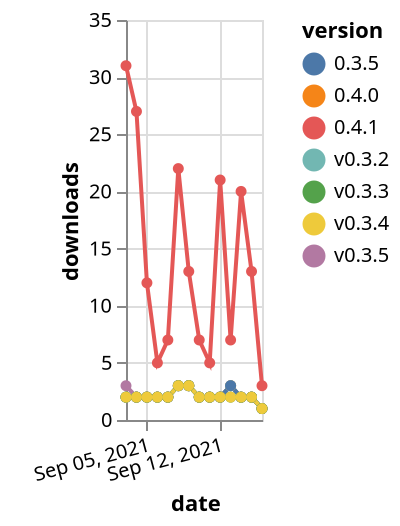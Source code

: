 {"$schema": "https://vega.github.io/schema/vega-lite/v5.json", "description": "A simple bar chart with embedded data.", "data": {"values": [{"date": "2021-09-03", "total": 1671, "delta": 3, "version": "v0.3.5"}, {"date": "2021-09-04", "total": 1673, "delta": 2, "version": "v0.3.5"}, {"date": "2021-09-05", "total": 1675, "delta": 2, "version": "v0.3.5"}, {"date": "2021-09-06", "total": 1677, "delta": 2, "version": "v0.3.5"}, {"date": "2021-09-07", "total": 1679, "delta": 2, "version": "v0.3.5"}, {"date": "2021-09-08", "total": 1682, "delta": 3, "version": "v0.3.5"}, {"date": "2021-09-09", "total": 1685, "delta": 3, "version": "v0.3.5"}, {"date": "2021-09-10", "total": 1687, "delta": 2, "version": "v0.3.5"}, {"date": "2021-09-11", "total": 1689, "delta": 2, "version": "v0.3.5"}, {"date": "2021-09-12", "total": 1691, "delta": 2, "version": "v0.3.5"}, {"date": "2021-09-13", "total": 1694, "delta": 3, "version": "v0.3.5"}, {"date": "2021-09-14", "total": 1696, "delta": 2, "version": "v0.3.5"}, {"date": "2021-09-15", "total": 1698, "delta": 2, "version": "v0.3.5"}, {"date": "2021-09-16", "total": 1699, "delta": 1, "version": "v0.3.5"}, {"date": "2021-09-03", "total": 1382, "delta": 2, "version": "0.4.0"}, {"date": "2021-09-04", "total": 1384, "delta": 2, "version": "0.4.0"}, {"date": "2021-09-05", "total": 1386, "delta": 2, "version": "0.4.0"}, {"date": "2021-09-06", "total": 1388, "delta": 2, "version": "0.4.0"}, {"date": "2021-09-07", "total": 1390, "delta": 2, "version": "0.4.0"}, {"date": "2021-09-08", "total": 1393, "delta": 3, "version": "0.4.0"}, {"date": "2021-09-09", "total": 1396, "delta": 3, "version": "0.4.0"}, {"date": "2021-09-10", "total": 1398, "delta": 2, "version": "0.4.0"}, {"date": "2021-09-11", "total": 1400, "delta": 2, "version": "0.4.0"}, {"date": "2021-09-12", "total": 1402, "delta": 2, "version": "0.4.0"}, {"date": "2021-09-13", "total": 1405, "delta": 3, "version": "0.4.0"}, {"date": "2021-09-14", "total": 1407, "delta": 2, "version": "0.4.0"}, {"date": "2021-09-15", "total": 1409, "delta": 2, "version": "0.4.0"}, {"date": "2021-09-16", "total": 1410, "delta": 1, "version": "0.4.0"}, {"date": "2021-09-03", "total": 1983, "delta": 2, "version": "v0.3.2"}, {"date": "2021-09-04", "total": 1985, "delta": 2, "version": "v0.3.2"}, {"date": "2021-09-05", "total": 1987, "delta": 2, "version": "v0.3.2"}, {"date": "2021-09-06", "total": 1989, "delta": 2, "version": "v0.3.2"}, {"date": "2021-09-07", "total": 1991, "delta": 2, "version": "v0.3.2"}, {"date": "2021-09-08", "total": 1994, "delta": 3, "version": "v0.3.2"}, {"date": "2021-09-09", "total": 1997, "delta": 3, "version": "v0.3.2"}, {"date": "2021-09-10", "total": 1999, "delta": 2, "version": "v0.3.2"}, {"date": "2021-09-11", "total": 2001, "delta": 2, "version": "v0.3.2"}, {"date": "2021-09-12", "total": 2003, "delta": 2, "version": "v0.3.2"}, {"date": "2021-09-13", "total": 2006, "delta": 3, "version": "v0.3.2"}, {"date": "2021-09-14", "total": 2008, "delta": 2, "version": "v0.3.2"}, {"date": "2021-09-15", "total": 2010, "delta": 2, "version": "v0.3.2"}, {"date": "2021-09-16", "total": 2011, "delta": 1, "version": "v0.3.2"}, {"date": "2021-09-03", "total": 1355, "delta": 2, "version": "0.3.5"}, {"date": "2021-09-04", "total": 1357, "delta": 2, "version": "0.3.5"}, {"date": "2021-09-05", "total": 1359, "delta": 2, "version": "0.3.5"}, {"date": "2021-09-06", "total": 1361, "delta": 2, "version": "0.3.5"}, {"date": "2021-09-07", "total": 1363, "delta": 2, "version": "0.3.5"}, {"date": "2021-09-08", "total": 1366, "delta": 3, "version": "0.3.5"}, {"date": "2021-09-09", "total": 1369, "delta": 3, "version": "0.3.5"}, {"date": "2021-09-10", "total": 1371, "delta": 2, "version": "0.3.5"}, {"date": "2021-09-11", "total": 1373, "delta": 2, "version": "0.3.5"}, {"date": "2021-09-12", "total": 1375, "delta": 2, "version": "0.3.5"}, {"date": "2021-09-13", "total": 1378, "delta": 3, "version": "0.3.5"}, {"date": "2021-09-14", "total": 1380, "delta": 2, "version": "0.3.5"}, {"date": "2021-09-15", "total": 1382, "delta": 2, "version": "0.3.5"}, {"date": "2021-09-16", "total": 1383, "delta": 1, "version": "0.3.5"}, {"date": "2021-09-03", "total": 2025, "delta": 2, "version": "v0.3.3"}, {"date": "2021-09-04", "total": 2027, "delta": 2, "version": "v0.3.3"}, {"date": "2021-09-05", "total": 2029, "delta": 2, "version": "v0.3.3"}, {"date": "2021-09-06", "total": 2031, "delta": 2, "version": "v0.3.3"}, {"date": "2021-09-07", "total": 2033, "delta": 2, "version": "v0.3.3"}, {"date": "2021-09-08", "total": 2036, "delta": 3, "version": "v0.3.3"}, {"date": "2021-09-09", "total": 2039, "delta": 3, "version": "v0.3.3"}, {"date": "2021-09-10", "total": 2041, "delta": 2, "version": "v0.3.3"}, {"date": "2021-09-11", "total": 2043, "delta": 2, "version": "v0.3.3"}, {"date": "2021-09-12", "total": 2045, "delta": 2, "version": "v0.3.3"}, {"date": "2021-09-13", "total": 2047, "delta": 2, "version": "v0.3.3"}, {"date": "2021-09-14", "total": 2049, "delta": 2, "version": "v0.3.3"}, {"date": "2021-09-15", "total": 2051, "delta": 2, "version": "v0.3.3"}, {"date": "2021-09-16", "total": 2052, "delta": 1, "version": "v0.3.3"}, {"date": "2021-09-03", "total": 2005, "delta": 2, "version": "v0.3.4"}, {"date": "2021-09-04", "total": 2007, "delta": 2, "version": "v0.3.4"}, {"date": "2021-09-05", "total": 2009, "delta": 2, "version": "v0.3.4"}, {"date": "2021-09-06", "total": 2011, "delta": 2, "version": "v0.3.4"}, {"date": "2021-09-07", "total": 2013, "delta": 2, "version": "v0.3.4"}, {"date": "2021-09-08", "total": 2016, "delta": 3, "version": "v0.3.4"}, {"date": "2021-09-09", "total": 2019, "delta": 3, "version": "v0.3.4"}, {"date": "2021-09-10", "total": 2021, "delta": 2, "version": "v0.3.4"}, {"date": "2021-09-11", "total": 2023, "delta": 2, "version": "v0.3.4"}, {"date": "2021-09-12", "total": 2025, "delta": 2, "version": "v0.3.4"}, {"date": "2021-09-13", "total": 2027, "delta": 2, "version": "v0.3.4"}, {"date": "2021-09-14", "total": 2029, "delta": 2, "version": "v0.3.4"}, {"date": "2021-09-15", "total": 2031, "delta": 2, "version": "v0.3.4"}, {"date": "2021-09-16", "total": 2032, "delta": 1, "version": "v0.3.4"}, {"date": "2021-09-03", "total": 6273, "delta": 31, "version": "0.4.1"}, {"date": "2021-09-04", "total": 6300, "delta": 27, "version": "0.4.1"}, {"date": "2021-09-05", "total": 6312, "delta": 12, "version": "0.4.1"}, {"date": "2021-09-06", "total": 6317, "delta": 5, "version": "0.4.1"}, {"date": "2021-09-07", "total": 6324, "delta": 7, "version": "0.4.1"}, {"date": "2021-09-08", "total": 6346, "delta": 22, "version": "0.4.1"}, {"date": "2021-09-09", "total": 6359, "delta": 13, "version": "0.4.1"}, {"date": "2021-09-10", "total": 6366, "delta": 7, "version": "0.4.1"}, {"date": "2021-09-11", "total": 6371, "delta": 5, "version": "0.4.1"}, {"date": "2021-09-12", "total": 6392, "delta": 21, "version": "0.4.1"}, {"date": "2021-09-13", "total": 6399, "delta": 7, "version": "0.4.1"}, {"date": "2021-09-14", "total": 6419, "delta": 20, "version": "0.4.1"}, {"date": "2021-09-15", "total": 6432, "delta": 13, "version": "0.4.1"}, {"date": "2021-09-16", "total": 6435, "delta": 3, "version": "0.4.1"}]}, "width": "container", "mark": {"type": "line", "point": {"filled": true}}, "encoding": {"x": {"field": "date", "type": "temporal", "timeUnit": "yearmonthdate", "title": "date", "axis": {"labelAngle": -15}}, "y": {"field": "delta", "type": "quantitative", "title": "downloads"}, "color": {"field": "version", "type": "nominal"}, "tooltip": {"field": "delta"}}}